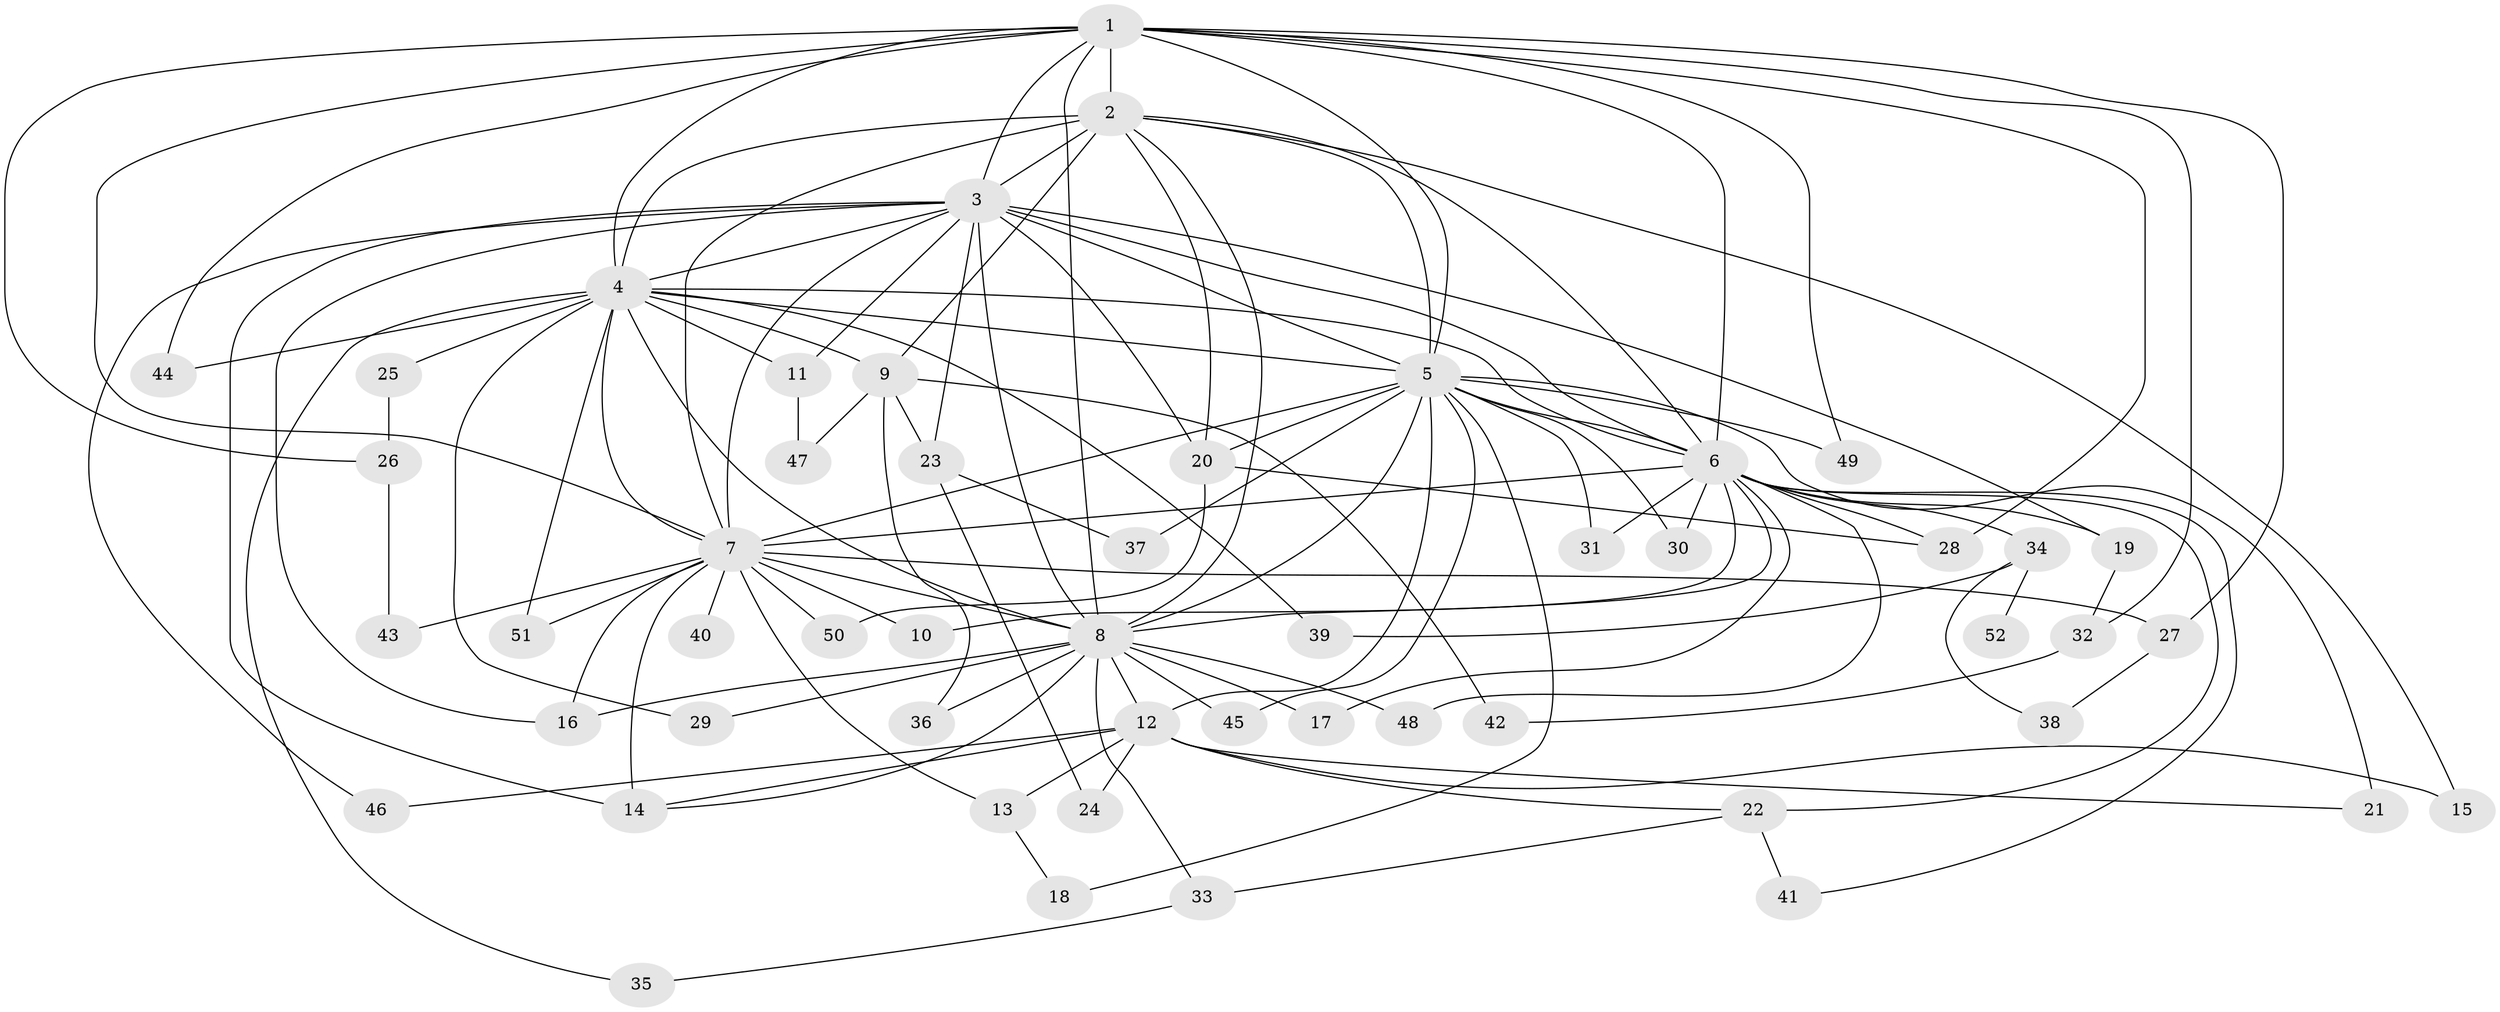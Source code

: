 // original degree distribution, {16: 0.013888888888888888, 15: 0.027777777777777776, 13: 0.013888888888888888, 19: 0.041666666666666664, 22: 0.013888888888888888, 23: 0.013888888888888888, 20: 0.013888888888888888, 2: 0.5972222222222222, 6: 0.027777777777777776, 3: 0.19444444444444445, 9: 0.013888888888888888, 4: 0.027777777777777776}
// Generated by graph-tools (version 1.1) at 2025/49/03/04/25 22:49:24]
// undirected, 52 vertices, 117 edges
graph export_dot {
  node [color=gray90,style=filled];
  1;
  2;
  3;
  4;
  5;
  6;
  7;
  8;
  9;
  10;
  11;
  12;
  13;
  14;
  15;
  16;
  17;
  18;
  19;
  20;
  21;
  22;
  23;
  24;
  25;
  26;
  27;
  28;
  29;
  30;
  31;
  32;
  33;
  34;
  35;
  36;
  37;
  38;
  39;
  40;
  41;
  42;
  43;
  44;
  45;
  46;
  47;
  48;
  49;
  50;
  51;
  52;
  1 -- 2 [weight=2.0];
  1 -- 3 [weight=2.0];
  1 -- 4 [weight=1.0];
  1 -- 5 [weight=1.0];
  1 -- 6 [weight=2.0];
  1 -- 7 [weight=1.0];
  1 -- 8 [weight=1.0];
  1 -- 26 [weight=1.0];
  1 -- 27 [weight=1.0];
  1 -- 28 [weight=1.0];
  1 -- 32 [weight=1.0];
  1 -- 44 [weight=1.0];
  1 -- 49 [weight=1.0];
  2 -- 3 [weight=4.0];
  2 -- 4 [weight=3.0];
  2 -- 5 [weight=2.0];
  2 -- 6 [weight=3.0];
  2 -- 7 [weight=2.0];
  2 -- 8 [weight=2.0];
  2 -- 9 [weight=4.0];
  2 -- 15 [weight=1.0];
  2 -- 20 [weight=1.0];
  3 -- 4 [weight=2.0];
  3 -- 5 [weight=3.0];
  3 -- 6 [weight=2.0];
  3 -- 7 [weight=3.0];
  3 -- 8 [weight=2.0];
  3 -- 11 [weight=1.0];
  3 -- 14 [weight=2.0];
  3 -- 16 [weight=1.0];
  3 -- 19 [weight=1.0];
  3 -- 20 [weight=5.0];
  3 -- 23 [weight=1.0];
  3 -- 46 [weight=1.0];
  4 -- 5 [weight=1.0];
  4 -- 6 [weight=1.0];
  4 -- 7 [weight=1.0];
  4 -- 8 [weight=1.0];
  4 -- 9 [weight=4.0];
  4 -- 11 [weight=1.0];
  4 -- 25 [weight=1.0];
  4 -- 29 [weight=1.0];
  4 -- 35 [weight=1.0];
  4 -- 39 [weight=1.0];
  4 -- 44 [weight=1.0];
  4 -- 51 [weight=1.0];
  5 -- 6 [weight=1.0];
  5 -- 7 [weight=1.0];
  5 -- 8 [weight=1.0];
  5 -- 12 [weight=1.0];
  5 -- 18 [weight=1.0];
  5 -- 20 [weight=1.0];
  5 -- 21 [weight=1.0];
  5 -- 30 [weight=1.0];
  5 -- 31 [weight=1.0];
  5 -- 37 [weight=1.0];
  5 -- 45 [weight=1.0];
  5 -- 49 [weight=1.0];
  6 -- 7 [weight=1.0];
  6 -- 8 [weight=2.0];
  6 -- 10 [weight=1.0];
  6 -- 17 [weight=1.0];
  6 -- 19 [weight=1.0];
  6 -- 22 [weight=1.0];
  6 -- 28 [weight=1.0];
  6 -- 30 [weight=1.0];
  6 -- 31 [weight=1.0];
  6 -- 34 [weight=1.0];
  6 -- 41 [weight=1.0];
  6 -- 48 [weight=1.0];
  7 -- 8 [weight=1.0];
  7 -- 10 [weight=1.0];
  7 -- 13 [weight=1.0];
  7 -- 14 [weight=1.0];
  7 -- 16 [weight=1.0];
  7 -- 27 [weight=1.0];
  7 -- 40 [weight=1.0];
  7 -- 43 [weight=1.0];
  7 -- 50 [weight=1.0];
  7 -- 51 [weight=1.0];
  8 -- 12 [weight=1.0];
  8 -- 14 [weight=1.0];
  8 -- 16 [weight=1.0];
  8 -- 17 [weight=1.0];
  8 -- 29 [weight=1.0];
  8 -- 33 [weight=1.0];
  8 -- 36 [weight=1.0];
  8 -- 45 [weight=1.0];
  8 -- 48 [weight=1.0];
  9 -- 23 [weight=1.0];
  9 -- 36 [weight=1.0];
  9 -- 42 [weight=1.0];
  9 -- 47 [weight=1.0];
  11 -- 47 [weight=1.0];
  12 -- 13 [weight=1.0];
  12 -- 14 [weight=1.0];
  12 -- 15 [weight=1.0];
  12 -- 21 [weight=1.0];
  12 -- 22 [weight=1.0];
  12 -- 24 [weight=1.0];
  12 -- 46 [weight=1.0];
  13 -- 18 [weight=1.0];
  19 -- 32 [weight=1.0];
  20 -- 28 [weight=1.0];
  20 -- 50 [weight=1.0];
  22 -- 33 [weight=1.0];
  22 -- 41 [weight=1.0];
  23 -- 24 [weight=1.0];
  23 -- 37 [weight=1.0];
  25 -- 26 [weight=1.0];
  26 -- 43 [weight=1.0];
  27 -- 38 [weight=1.0];
  32 -- 42 [weight=1.0];
  33 -- 35 [weight=1.0];
  34 -- 38 [weight=1.0];
  34 -- 39 [weight=1.0];
  34 -- 52 [weight=1.0];
}
